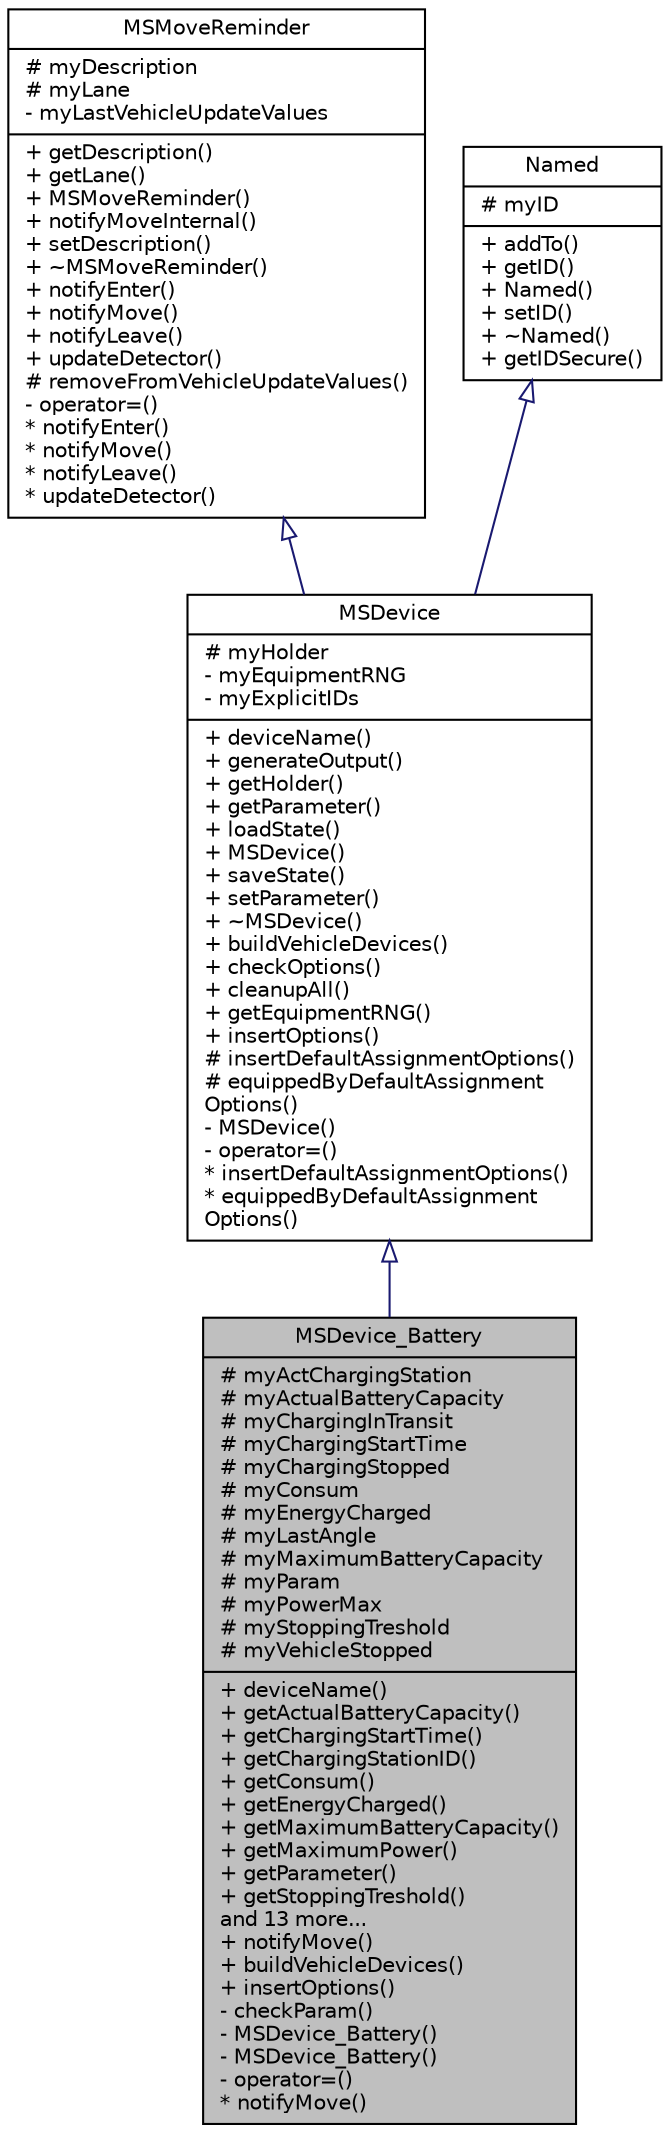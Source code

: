 digraph "MSDevice_Battery"
{
  edge [fontname="Helvetica",fontsize="10",labelfontname="Helvetica",labelfontsize="10"];
  node [fontname="Helvetica",fontsize="10",shape=record];
  Node0 [label="{MSDevice_Battery\n|# myActChargingStation\l# myActualBatteryCapacity\l# myChargingInTransit\l# myChargingStartTime\l# myChargingStopped\l# myConsum\l# myEnergyCharged\l# myLastAngle\l# myMaximumBatteryCapacity\l# myParam\l# myPowerMax\l# myStoppingTreshold\l# myVehicleStopped\l|+ deviceName()\l+ getActualBatteryCapacity()\l+ getChargingStartTime()\l+ getChargingStationID()\l+ getConsum()\l+ getEnergyCharged()\l+ getMaximumBatteryCapacity()\l+ getMaximumPower()\l+ getParameter()\l+ getStoppingTreshold()\land 13 more...\l+ notifyMove()\l+ buildVehicleDevices()\l+ insertOptions()\l- checkParam()\l- MSDevice_Battery()\l- MSDevice_Battery()\l- operator=()\l* notifyMove()\l}",height=0.2,width=0.4,color="black", fillcolor="grey75", style="filled", fontcolor="black"];
  Node1 -> Node0 [dir="back",color="midnightblue",fontsize="10",style="solid",arrowtail="onormal",fontname="Helvetica"];
  Node1 [label="{MSDevice\n|# myHolder\l- myEquipmentRNG\l- myExplicitIDs\l|+ deviceName()\l+ generateOutput()\l+ getHolder()\l+ getParameter()\l+ loadState()\l+ MSDevice()\l+ saveState()\l+ setParameter()\l+ ~MSDevice()\l+ buildVehicleDevices()\l+ checkOptions()\l+ cleanupAll()\l+ getEquipmentRNG()\l+ insertOptions()\l# insertDefaultAssignmentOptions()\l# equippedByDefaultAssignment\lOptions()\l- MSDevice()\l- operator=()\l* insertDefaultAssignmentOptions()\l* equippedByDefaultAssignment\lOptions()\l}",height=0.2,width=0.4,color="black", fillcolor="white", style="filled",URL="$d1/d46/class_m_s_device.html",tooltip="Abstract in-vehicle device. "];
  Node2 -> Node1 [dir="back",color="midnightblue",fontsize="10",style="solid",arrowtail="onormal",fontname="Helvetica"];
  Node2 [label="{MSMoveReminder\n|# myDescription\l# myLane\l- myLastVehicleUpdateValues\l|+ getDescription()\l+ getLane()\l+ MSMoveReminder()\l+ notifyMoveInternal()\l+ setDescription()\l+ ~MSMoveReminder()\l+ notifyEnter()\l+ notifyMove()\l+ notifyLeave()\l+ updateDetector()\l# removeFromVehicleUpdateValues()\l- operator=()\l* notifyEnter()\l* notifyMove()\l* notifyLeave()\l* updateDetector()\l}",height=0.2,width=0.4,color="black", fillcolor="white", style="filled",URL="$d2/da5/class_m_s_move_reminder.html",tooltip="Something on a lane to be noticed about vehicle movement. "];
  Node3 -> Node1 [dir="back",color="midnightblue",fontsize="10",style="solid",arrowtail="onormal",fontname="Helvetica"];
  Node3 [label="{Named\n|# myID\l|+ addTo()\l+ getID()\l+ Named()\l+ setID()\l+ ~Named()\l+ getIDSecure()\l}",height=0.2,width=0.4,color="black", fillcolor="white", style="filled",URL="$d5/dbf/class_named.html",tooltip="Base class for objects which have an id. "];
}
